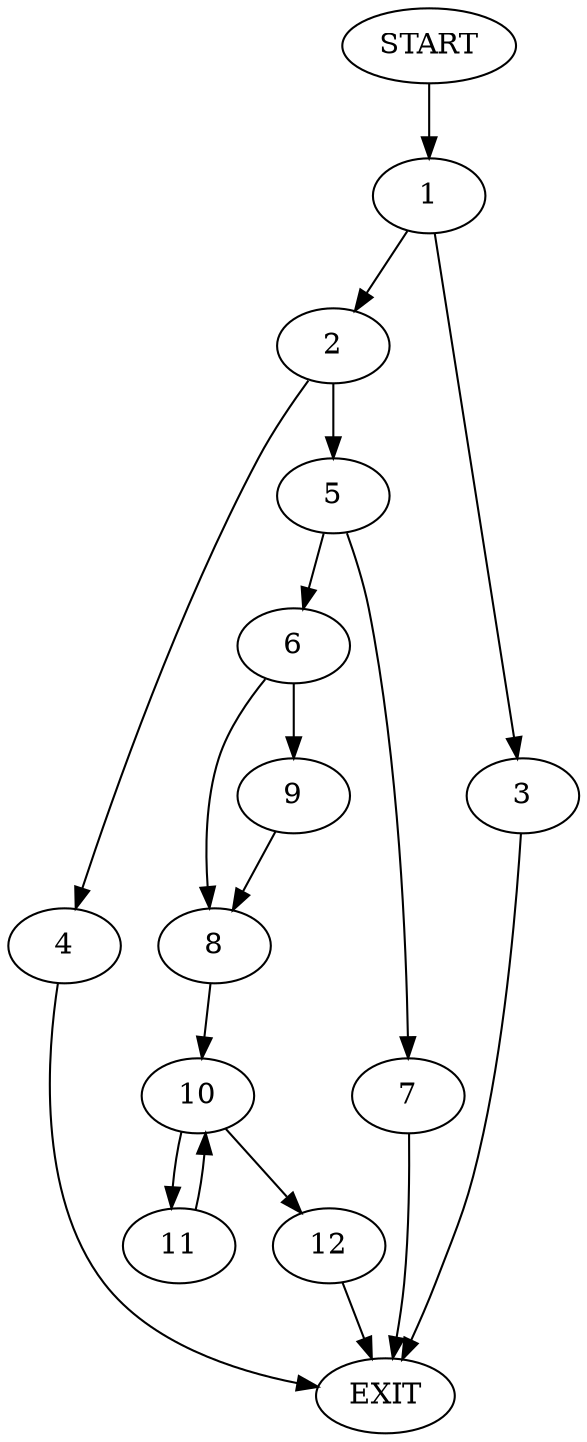 digraph {
0 [label="START"]
13 [label="EXIT"]
0 -> 1
1 -> 2
1 -> 3
3 -> 13
2 -> 4
2 -> 5
4 -> 13
5 -> 6
5 -> 7
7 -> 13
6 -> 8
6 -> 9
8 -> 10
9 -> 8
10 -> 11
10 -> 12
11 -> 10
12 -> 13
}
